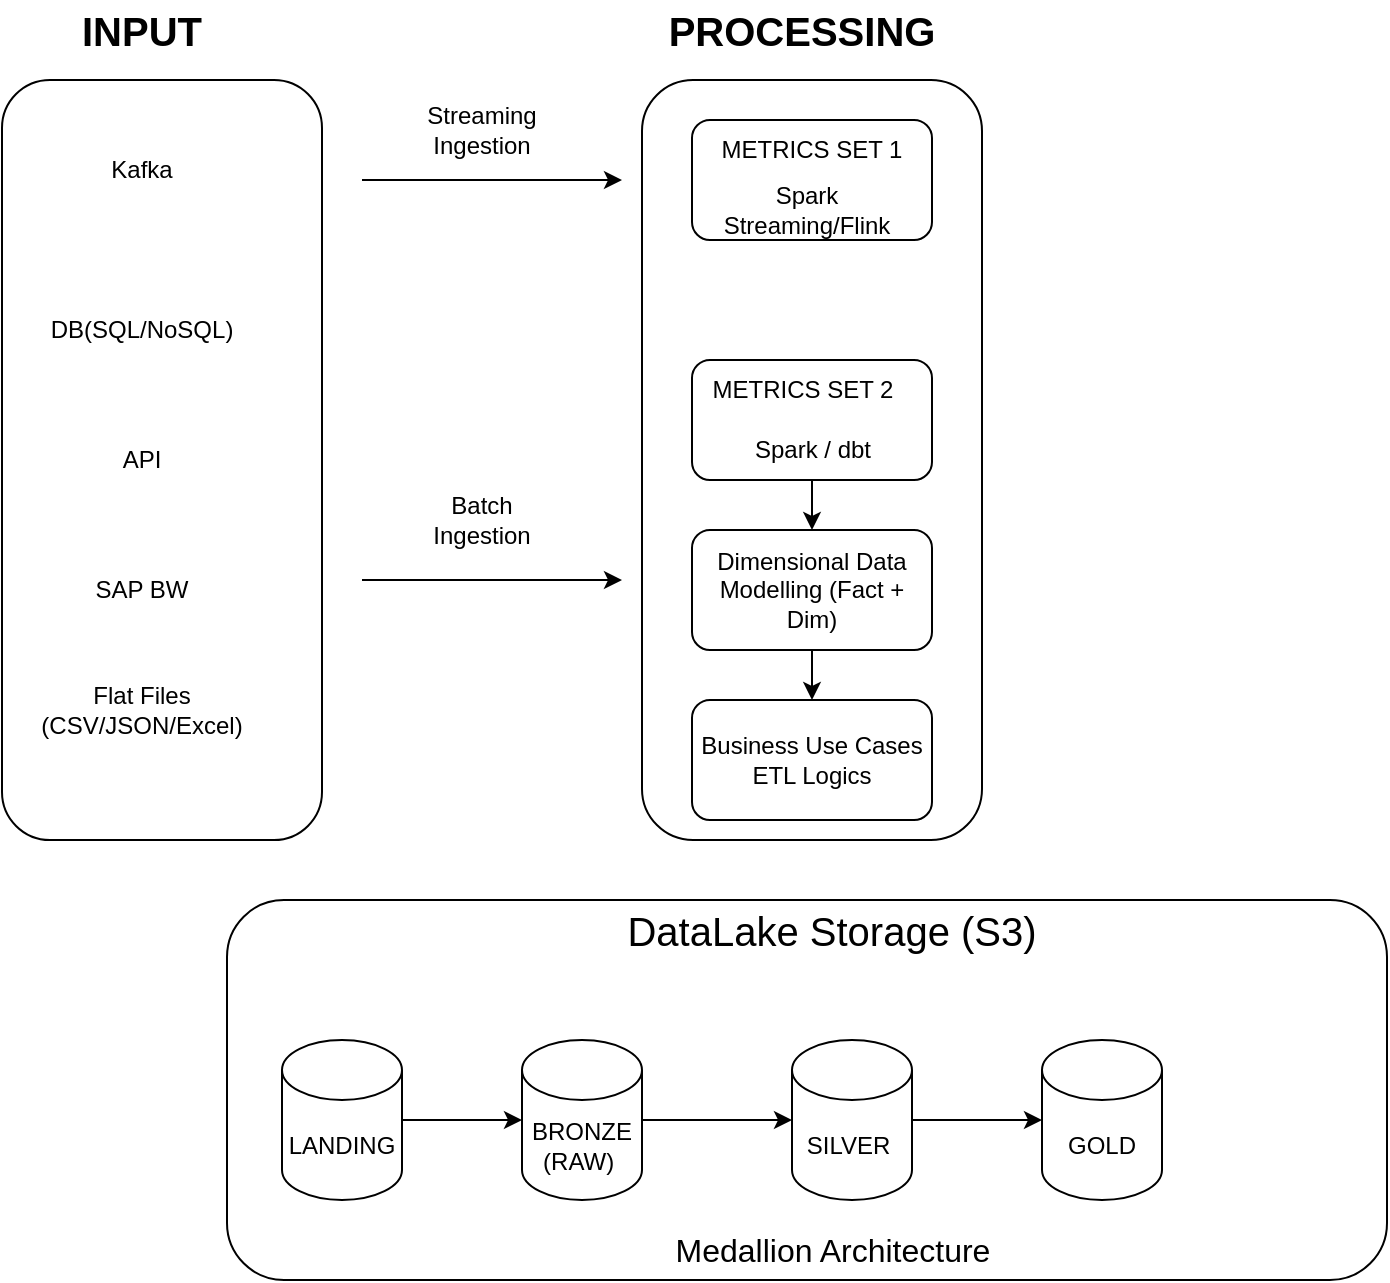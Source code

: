 <mxfile version="27.2.0">
  <diagram name="Page-1" id="Ah_BVm8UG3qweHjtrVJi">
    <mxGraphModel dx="1489" dy="753" grid="1" gridSize="10" guides="1" tooltips="1" connect="1" arrows="1" fold="1" page="1" pageScale="1" pageWidth="827" pageHeight="1169" math="0" shadow="0">
      <root>
        <mxCell id="0" />
        <mxCell id="1" parent="0" />
        <mxCell id="hRZKgi0yS8pwd4xGPH1x-1" value="" style="rounded=1;whiteSpace=wrap;html=1;" vertex="1" parent="1">
          <mxGeometry x="30" y="80" width="160" height="380" as="geometry" />
        </mxCell>
        <mxCell id="hRZKgi0yS8pwd4xGPH1x-2" value="&lt;b&gt;&lt;font style=&quot;font-size: 20px;&quot;&gt;INPUT&lt;/font&gt;&lt;/b&gt;" style="text;html=1;align=center;verticalAlign=middle;whiteSpace=wrap;rounded=0;" vertex="1" parent="1">
          <mxGeometry x="70" y="40" width="60" height="30" as="geometry" />
        </mxCell>
        <mxCell id="hRZKgi0yS8pwd4xGPH1x-3" value="Kafka" style="text;html=1;align=center;verticalAlign=middle;whiteSpace=wrap;rounded=0;" vertex="1" parent="1">
          <mxGeometry x="70" y="110" width="60" height="30" as="geometry" />
        </mxCell>
        <mxCell id="hRZKgi0yS8pwd4xGPH1x-5" value="DB(SQL/NoSQL)" style="text;html=1;align=center;verticalAlign=middle;whiteSpace=wrap;rounded=0;" vertex="1" parent="1">
          <mxGeometry x="70" y="190" width="60" height="30" as="geometry" />
        </mxCell>
        <mxCell id="hRZKgi0yS8pwd4xGPH1x-6" value="API" style="text;html=1;align=center;verticalAlign=middle;whiteSpace=wrap;rounded=0;" vertex="1" parent="1">
          <mxGeometry x="70" y="255" width="60" height="30" as="geometry" />
        </mxCell>
        <mxCell id="hRZKgi0yS8pwd4xGPH1x-8" value="SAP BW" style="text;html=1;align=center;verticalAlign=middle;whiteSpace=wrap;rounded=0;" vertex="1" parent="1">
          <mxGeometry x="70" y="320" width="60" height="30" as="geometry" />
        </mxCell>
        <mxCell id="hRZKgi0yS8pwd4xGPH1x-9" value="Flat Files (CSV/JSON/Excel)" style="text;html=1;align=center;verticalAlign=middle;whiteSpace=wrap;rounded=0;" vertex="1" parent="1">
          <mxGeometry x="70" y="380" width="60" height="30" as="geometry" />
        </mxCell>
        <mxCell id="hRZKgi0yS8pwd4xGPH1x-10" value="" style="rounded=1;whiteSpace=wrap;html=1;" vertex="1" parent="1">
          <mxGeometry x="350" y="80" width="170" height="380" as="geometry" />
        </mxCell>
        <mxCell id="hRZKgi0yS8pwd4xGPH1x-11" value="&lt;b&gt;&lt;font style=&quot;font-size: 20px;&quot;&gt;PROCESSING&lt;/font&gt;&lt;/b&gt;" style="text;html=1;align=center;verticalAlign=middle;whiteSpace=wrap;rounded=0;" vertex="1" parent="1">
          <mxGeometry x="400" y="40" width="60" height="30" as="geometry" />
        </mxCell>
        <mxCell id="hRZKgi0yS8pwd4xGPH1x-12" value="" style="endArrow=classic;html=1;rounded=0;" edge="1" parent="1">
          <mxGeometry width="50" height="50" relative="1" as="geometry">
            <mxPoint x="210" y="130" as="sourcePoint" />
            <mxPoint x="340" y="130" as="targetPoint" />
          </mxGeometry>
        </mxCell>
        <mxCell id="hRZKgi0yS8pwd4xGPH1x-13" value="" style="endArrow=classic;html=1;rounded=0;" edge="1" parent="1">
          <mxGeometry width="50" height="50" relative="1" as="geometry">
            <mxPoint x="210" y="330" as="sourcePoint" />
            <mxPoint x="340" y="330" as="targetPoint" />
          </mxGeometry>
        </mxCell>
        <mxCell id="hRZKgi0yS8pwd4xGPH1x-14" value="Streaming Ingestion" style="text;html=1;align=center;verticalAlign=middle;whiteSpace=wrap;rounded=0;" vertex="1" parent="1">
          <mxGeometry x="240" y="90" width="60" height="30" as="geometry" />
        </mxCell>
        <mxCell id="hRZKgi0yS8pwd4xGPH1x-15" value="Batch Ingestion" style="text;html=1;align=center;verticalAlign=middle;whiteSpace=wrap;rounded=0;" vertex="1" parent="1">
          <mxGeometry x="240" y="285" width="60" height="30" as="geometry" />
        </mxCell>
        <mxCell id="hRZKgi0yS8pwd4xGPH1x-16" value="" style="rounded=1;whiteSpace=wrap;html=1;" vertex="1" parent="1">
          <mxGeometry x="375" y="100" width="120" height="60" as="geometry" />
        </mxCell>
        <mxCell id="hRZKgi0yS8pwd4xGPH1x-17" value="METRICS SET 1" style="text;html=1;align=center;verticalAlign=middle;whiteSpace=wrap;rounded=0;" vertex="1" parent="1">
          <mxGeometry x="385" y="100" width="100" height="30" as="geometry" />
        </mxCell>
        <mxCell id="hRZKgi0yS8pwd4xGPH1x-30" value="" style="edgeStyle=orthogonalEdgeStyle;rounded=0;orthogonalLoop=1;jettySize=auto;html=1;" edge="1" parent="1" source="hRZKgi0yS8pwd4xGPH1x-18" target="hRZKgi0yS8pwd4xGPH1x-28">
          <mxGeometry relative="1" as="geometry" />
        </mxCell>
        <mxCell id="hRZKgi0yS8pwd4xGPH1x-18" value="" style="rounded=1;whiteSpace=wrap;html=1;" vertex="1" parent="1">
          <mxGeometry x="375" y="220" width="120" height="60" as="geometry" />
        </mxCell>
        <mxCell id="hRZKgi0yS8pwd4xGPH1x-19" value="METRICS SET 2" style="text;html=1;align=center;verticalAlign=middle;whiteSpace=wrap;rounded=0;" vertex="1" parent="1">
          <mxGeometry x="382.5" y="220" width="95" height="30" as="geometry" />
        </mxCell>
        <mxCell id="hRZKgi0yS8pwd4xGPH1x-20" value="Spark Streaming/Flink" style="text;html=1;align=center;verticalAlign=middle;whiteSpace=wrap;rounded=0;" vertex="1" parent="1">
          <mxGeometry x="375" y="130" width="115" height="30" as="geometry" />
        </mxCell>
        <mxCell id="hRZKgi0yS8pwd4xGPH1x-21" value="Spark / dbt" style="text;html=1;align=center;verticalAlign=middle;whiteSpace=wrap;rounded=0;" vertex="1" parent="1">
          <mxGeometry x="392.5" y="250" width="85" height="30" as="geometry" />
        </mxCell>
        <mxCell id="hRZKgi0yS8pwd4xGPH1x-34" style="edgeStyle=orthogonalEdgeStyle;rounded=0;orthogonalLoop=1;jettySize=auto;html=1;exitX=0.5;exitY=1;exitDx=0;exitDy=0;entryX=0.5;entryY=0;entryDx=0;entryDy=0;" edge="1" parent="1" source="hRZKgi0yS8pwd4xGPH1x-28" target="hRZKgi0yS8pwd4xGPH1x-31">
          <mxGeometry relative="1" as="geometry" />
        </mxCell>
        <mxCell id="hRZKgi0yS8pwd4xGPH1x-28" value="Dimensional Data Modelling (Fact + Dim)" style="rounded=1;whiteSpace=wrap;html=1;" vertex="1" parent="1">
          <mxGeometry x="375" y="305" width="120" height="60" as="geometry" />
        </mxCell>
        <mxCell id="hRZKgi0yS8pwd4xGPH1x-31" value="Business Use Cases ETL Logics" style="rounded=1;whiteSpace=wrap;html=1;" vertex="1" parent="1">
          <mxGeometry x="375" y="390" width="120" height="60" as="geometry" />
        </mxCell>
        <mxCell id="hRZKgi0yS8pwd4xGPH1x-36" value="" style="rounded=1;whiteSpace=wrap;html=1;" vertex="1" parent="1">
          <mxGeometry x="142.5" y="490" width="580" height="190" as="geometry" />
        </mxCell>
        <mxCell id="hRZKgi0yS8pwd4xGPH1x-37" value="&lt;font style=&quot;font-size: 20px;&quot;&gt;DataLake Storage (S3)&lt;/font&gt;" style="text;html=1;align=center;verticalAlign=middle;whiteSpace=wrap;rounded=0;" vertex="1" parent="1">
          <mxGeometry x="330" y="490" width="230" height="30" as="geometry" />
        </mxCell>
        <mxCell id="hRZKgi0yS8pwd4xGPH1x-39" value="LANDING" style="shape=cylinder3;whiteSpace=wrap;html=1;boundedLbl=1;backgroundOutline=1;size=15;" vertex="1" parent="1">
          <mxGeometry x="170" y="560" width="60" height="80" as="geometry" />
        </mxCell>
        <mxCell id="hRZKgi0yS8pwd4xGPH1x-40" value="BRONZE (RAW)&amp;nbsp;" style="shape=cylinder3;whiteSpace=wrap;html=1;boundedLbl=1;backgroundOutline=1;size=15;" vertex="1" parent="1">
          <mxGeometry x="290" y="560" width="60" height="80" as="geometry" />
        </mxCell>
        <mxCell id="hRZKgi0yS8pwd4xGPH1x-41" value="SILVER&amp;nbsp;" style="shape=cylinder3;whiteSpace=wrap;html=1;boundedLbl=1;backgroundOutline=1;size=15;" vertex="1" parent="1">
          <mxGeometry x="425" y="560" width="60" height="80" as="geometry" />
        </mxCell>
        <mxCell id="hRZKgi0yS8pwd4xGPH1x-42" value="GOLD" style="shape=cylinder3;whiteSpace=wrap;html=1;boundedLbl=1;backgroundOutline=1;size=15;" vertex="1" parent="1">
          <mxGeometry x="550" y="560" width="60" height="80" as="geometry" />
        </mxCell>
        <mxCell id="hRZKgi0yS8pwd4xGPH1x-44" style="edgeStyle=orthogonalEdgeStyle;rounded=0;orthogonalLoop=1;jettySize=auto;html=1;exitX=1;exitY=0.5;exitDx=0;exitDy=0;exitPerimeter=0;entryX=0;entryY=0.5;entryDx=0;entryDy=0;entryPerimeter=0;" edge="1" parent="1" source="hRZKgi0yS8pwd4xGPH1x-39" target="hRZKgi0yS8pwd4xGPH1x-40">
          <mxGeometry relative="1" as="geometry" />
        </mxCell>
        <mxCell id="hRZKgi0yS8pwd4xGPH1x-45" style="edgeStyle=orthogonalEdgeStyle;rounded=0;orthogonalLoop=1;jettySize=auto;html=1;exitX=1;exitY=0.5;exitDx=0;exitDy=0;exitPerimeter=0;entryX=0;entryY=0.5;entryDx=0;entryDy=0;entryPerimeter=0;" edge="1" parent="1" source="hRZKgi0yS8pwd4xGPH1x-40" target="hRZKgi0yS8pwd4xGPH1x-41">
          <mxGeometry relative="1" as="geometry" />
        </mxCell>
        <mxCell id="hRZKgi0yS8pwd4xGPH1x-46" style="edgeStyle=orthogonalEdgeStyle;rounded=0;orthogonalLoop=1;jettySize=auto;html=1;exitX=1;exitY=0.5;exitDx=0;exitDy=0;exitPerimeter=0;entryX=0;entryY=0.5;entryDx=0;entryDy=0;entryPerimeter=0;" edge="1" parent="1" source="hRZKgi0yS8pwd4xGPH1x-41" target="hRZKgi0yS8pwd4xGPH1x-42">
          <mxGeometry relative="1" as="geometry" />
        </mxCell>
        <mxCell id="hRZKgi0yS8pwd4xGPH1x-48" value="&lt;font style=&quot;font-size: 16px;&quot;&gt;Medallion Architecture&lt;/font&gt;" style="text;html=1;align=center;verticalAlign=middle;whiteSpace=wrap;rounded=0;" vertex="1" parent="1">
          <mxGeometry x="357.5" y="650" width="175" height="30" as="geometry" />
        </mxCell>
      </root>
    </mxGraphModel>
  </diagram>
</mxfile>
